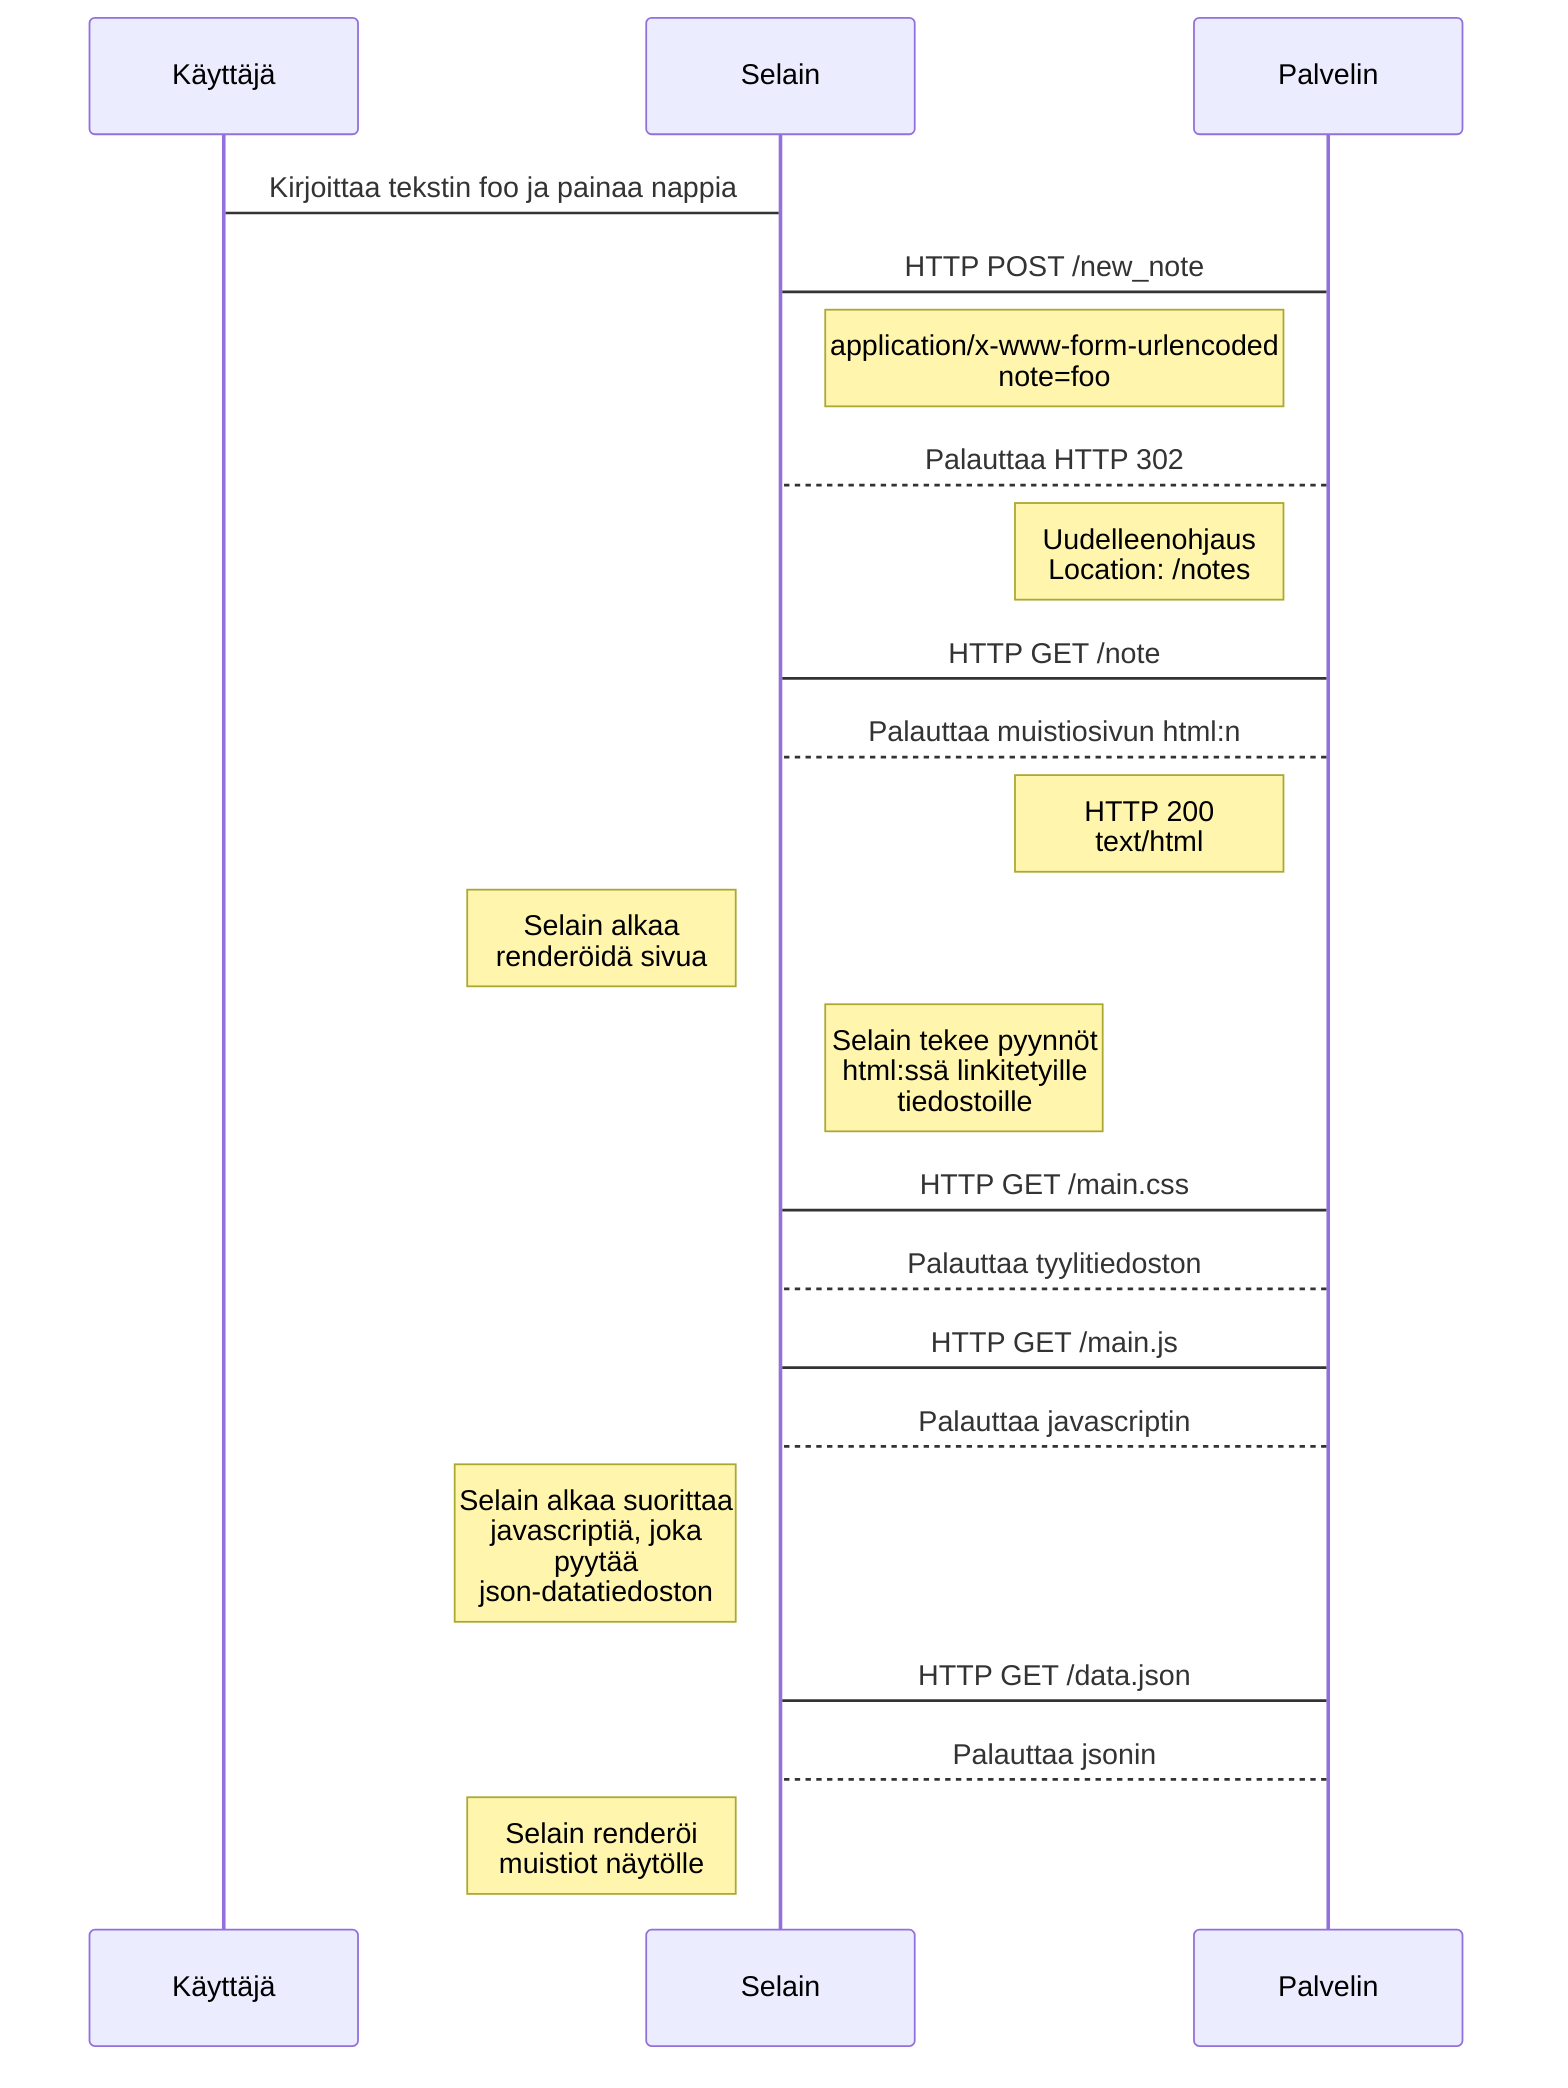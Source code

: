 sequenceDiagram
    Käyttäjä->Selain: Kirjoittaa tekstin foo ja painaa nappia
    Selain->Palvelin: HTTP POST /new_note
    Note right of Selain: application/x-www-form-urlencoded<br>note=foo
    Palvelin-->Selain: Palauttaa HTTP 302
    Note left of Palvelin: Uudelleenohjaus<br>Location: /notes
    Selain->Palvelin: HTTP GET /note
    Palvelin-->Selain: Palauttaa muistiosivun html:n
    Note left of Palvelin: HTTP 200<br>text/html
    Note left of Selain: Selain alkaa<br>renderöidä sivua
    Note right of Selain: Selain tekee pyynnöt<br>html:ssä linkitetyille<br>tiedostoille
    Selain->Palvelin: HTTP GET /main.css
    Palvelin-->Selain: Palauttaa tyylitiedoston
    Selain->Palvelin: HTTP GET /main.js
    Palvelin-->Selain: Palauttaa javascriptin
    Note left of Selain: Selain alkaa suorittaa<br>javascriptiä, joka<br>pyytää<br>json-datatiedoston
    Selain->Palvelin: HTTP GET /data.json
    Palvelin-->Selain: Palauttaa jsonin
    Note left of Selain: Selain renderöi<br>muistiot näytölle